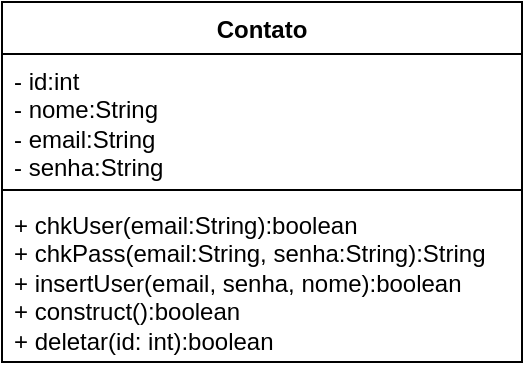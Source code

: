 <mxfile version="26.1.0">
  <diagram name="Página-1" id="aPcaBUyIRXEduvV6vXsp">
    <mxGraphModel dx="717" dy="364" grid="1" gridSize="10" guides="1" tooltips="1" connect="1" arrows="1" fold="1" page="1" pageScale="1" pageWidth="827" pageHeight="1169" math="0" shadow="0">
      <root>
        <mxCell id="0" />
        <mxCell id="1" parent="0" />
        <mxCell id="7AwJtM82k4-uGD4MTH8F-1" value="Contato" style="swimlane;fontStyle=1;align=center;verticalAlign=top;childLayout=stackLayout;horizontal=1;startSize=26;horizontalStack=0;resizeParent=1;resizeParentMax=0;resizeLast=0;collapsible=1;marginBottom=0;whiteSpace=wrap;html=1;" parent="1" vertex="1">
          <mxGeometry x="130" y="100" width="260" height="180" as="geometry" />
        </mxCell>
        <mxCell id="7AwJtM82k4-uGD4MTH8F-2" value="- id:int&lt;div&gt;- nome:String&lt;/div&gt;&lt;div&gt;- email:String&lt;/div&gt;&lt;div&gt;- senha:String&lt;/div&gt;" style="text;strokeColor=none;fillColor=none;align=left;verticalAlign=top;spacingLeft=4;spacingRight=4;overflow=hidden;rotatable=0;points=[[0,0.5],[1,0.5]];portConstraint=eastwest;whiteSpace=wrap;html=1;" parent="7AwJtM82k4-uGD4MTH8F-1" vertex="1">
          <mxGeometry y="26" width="260" height="64" as="geometry" />
        </mxCell>
        <mxCell id="7AwJtM82k4-uGD4MTH8F-3" value="" style="line;strokeWidth=1;fillColor=none;align=left;verticalAlign=middle;spacingTop=-1;spacingLeft=3;spacingRight=3;rotatable=0;labelPosition=right;points=[];portConstraint=eastwest;strokeColor=inherit;" parent="7AwJtM82k4-uGD4MTH8F-1" vertex="1">
          <mxGeometry y="90" width="260" height="8" as="geometry" />
        </mxCell>
        <mxCell id="7AwJtM82k4-uGD4MTH8F-4" value="+ chkUser(email:String):boolean&lt;div&gt;+ chkPass(email:String, senha:String):String&lt;/div&gt;&lt;div&gt;+ insertUser(email, senha, nome):boolean&lt;/div&gt;&lt;div&gt;+ construct():boolean&lt;/div&gt;&lt;div&gt;+ deletar(id: int):boolean&lt;/div&gt;" style="text;strokeColor=none;fillColor=none;align=left;verticalAlign=top;spacingLeft=4;spacingRight=4;overflow=hidden;rotatable=0;points=[[0,0.5],[1,0.5]];portConstraint=eastwest;whiteSpace=wrap;html=1;" parent="7AwJtM82k4-uGD4MTH8F-1" vertex="1">
          <mxGeometry y="98" width="260" height="82" as="geometry" />
        </mxCell>
      </root>
    </mxGraphModel>
  </diagram>
</mxfile>
